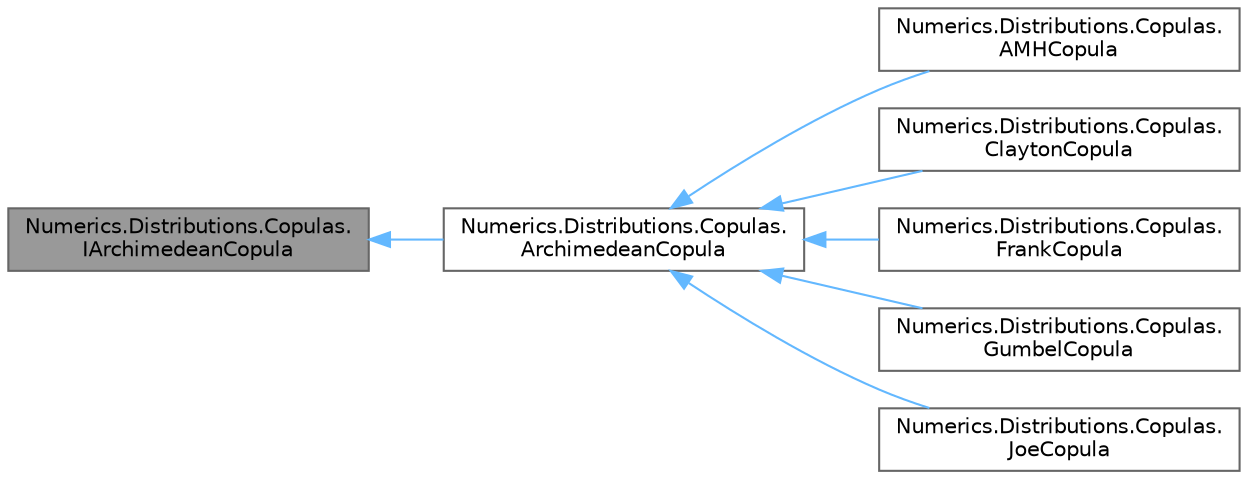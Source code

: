 digraph "Numerics.Distributions.Copulas.IArchimedeanCopula"
{
 // LATEX_PDF_SIZE
  bgcolor="transparent";
  edge [fontname=Helvetica,fontsize=10,labelfontname=Helvetica,labelfontsize=10];
  node [fontname=Helvetica,fontsize=10,shape=box,height=0.2,width=0.4];
  rankdir="LR";
  Node1 [id="Node000001",label="Numerics.Distributions.Copulas.\lIArchimedeanCopula",height=0.2,width=0.4,color="gray40", fillcolor="grey60", style="filled", fontcolor="black",tooltip="An interface for Archimedean Copulas."];
  Node1 -> Node2 [id="edge1_Node000001_Node000002",dir="back",color="steelblue1",style="solid",tooltip=" "];
  Node2 [id="Node000002",label="Numerics.Distributions.Copulas.\lArchimedeanCopula",height=0.2,width=0.4,color="gray40", fillcolor="white", style="filled",URL="$class_numerics_1_1_distributions_1_1_copulas_1_1_archimedean_copula.html",tooltip="Declares common functionality of all Archimedean Copulas."];
  Node2 -> Node3 [id="edge2_Node000002_Node000003",dir="back",color="steelblue1",style="solid",tooltip=" "];
  Node3 [id="Node000003",label="Numerics.Distributions.Copulas.\lAMHCopula",height=0.2,width=0.4,color="gray40", fillcolor="white", style="filled",URL="$class_numerics_1_1_distributions_1_1_copulas_1_1_a_m_h_copula.html",tooltip="The Ali-Mikhail-Haq (AHM) copula."];
  Node2 -> Node4 [id="edge3_Node000002_Node000004",dir="back",color="steelblue1",style="solid",tooltip=" "];
  Node4 [id="Node000004",label="Numerics.Distributions.Copulas.\lClaytonCopula",height=0.2,width=0.4,color="gray40", fillcolor="white", style="filled",URL="$class_numerics_1_1_distributions_1_1_copulas_1_1_clayton_copula.html",tooltip="The Clayton copula."];
  Node2 -> Node5 [id="edge4_Node000002_Node000005",dir="back",color="steelblue1",style="solid",tooltip=" "];
  Node5 [id="Node000005",label="Numerics.Distributions.Copulas.\lFrankCopula",height=0.2,width=0.4,color="gray40", fillcolor="white", style="filled",URL="$class_numerics_1_1_distributions_1_1_copulas_1_1_frank_copula.html",tooltip="The Frank copula."];
  Node2 -> Node6 [id="edge5_Node000002_Node000006",dir="back",color="steelblue1",style="solid",tooltip=" "];
  Node6 [id="Node000006",label="Numerics.Distributions.Copulas.\lGumbelCopula",height=0.2,width=0.4,color="gray40", fillcolor="white", style="filled",URL="$class_numerics_1_1_distributions_1_1_copulas_1_1_gumbel_copula.html",tooltip="The Gumbel copula. Sometimes referred to as Gumbel-Hougaard copula."];
  Node2 -> Node7 [id="edge6_Node000002_Node000007",dir="back",color="steelblue1",style="solid",tooltip=" "];
  Node7 [id="Node000007",label="Numerics.Distributions.Copulas.\lJoeCopula",height=0.2,width=0.4,color="gray40", fillcolor="white", style="filled",URL="$class_numerics_1_1_distributions_1_1_copulas_1_1_joe_copula.html",tooltip="The Joe copula."];
}
